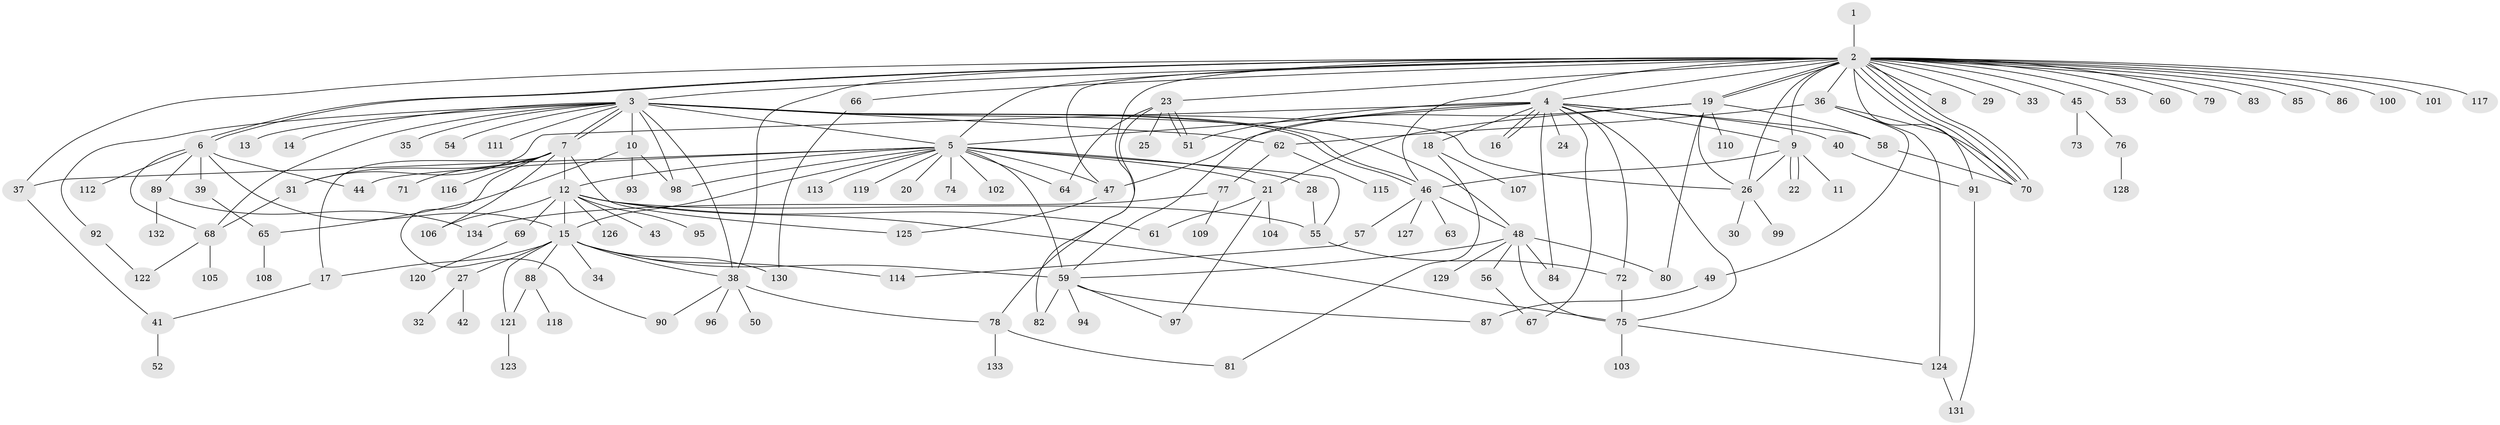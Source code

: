 // Generated by graph-tools (version 1.1) at 2025/14/03/09/25 04:14:42]
// undirected, 134 vertices, 205 edges
graph export_dot {
graph [start="1"]
  node [color=gray90,style=filled];
  1;
  2;
  3;
  4;
  5;
  6;
  7;
  8;
  9;
  10;
  11;
  12;
  13;
  14;
  15;
  16;
  17;
  18;
  19;
  20;
  21;
  22;
  23;
  24;
  25;
  26;
  27;
  28;
  29;
  30;
  31;
  32;
  33;
  34;
  35;
  36;
  37;
  38;
  39;
  40;
  41;
  42;
  43;
  44;
  45;
  46;
  47;
  48;
  49;
  50;
  51;
  52;
  53;
  54;
  55;
  56;
  57;
  58;
  59;
  60;
  61;
  62;
  63;
  64;
  65;
  66;
  67;
  68;
  69;
  70;
  71;
  72;
  73;
  74;
  75;
  76;
  77;
  78;
  79;
  80;
  81;
  82;
  83;
  84;
  85;
  86;
  87;
  88;
  89;
  90;
  91;
  92;
  93;
  94;
  95;
  96;
  97;
  98;
  99;
  100;
  101;
  102;
  103;
  104;
  105;
  106;
  107;
  108;
  109;
  110;
  111;
  112;
  113;
  114;
  115;
  116;
  117;
  118;
  119;
  120;
  121;
  122;
  123;
  124;
  125;
  126;
  127;
  128;
  129;
  130;
  131;
  132;
  133;
  134;
  1 -- 2;
  2 -- 3;
  2 -- 4;
  2 -- 5;
  2 -- 6;
  2 -- 6;
  2 -- 8;
  2 -- 9;
  2 -- 19;
  2 -- 19;
  2 -- 23;
  2 -- 26;
  2 -- 29;
  2 -- 33;
  2 -- 36;
  2 -- 37;
  2 -- 38;
  2 -- 45;
  2 -- 46;
  2 -- 47;
  2 -- 53;
  2 -- 60;
  2 -- 66;
  2 -- 70;
  2 -- 70;
  2 -- 70;
  2 -- 70;
  2 -- 79;
  2 -- 82;
  2 -- 83;
  2 -- 85;
  2 -- 86;
  2 -- 91;
  2 -- 100;
  2 -- 101;
  2 -- 117;
  3 -- 5;
  3 -- 7;
  3 -- 7;
  3 -- 10;
  3 -- 13;
  3 -- 14;
  3 -- 26;
  3 -- 35;
  3 -- 38;
  3 -- 46;
  3 -- 46;
  3 -- 48;
  3 -- 54;
  3 -- 62;
  3 -- 68;
  3 -- 92;
  3 -- 98;
  3 -- 111;
  4 -- 5;
  4 -- 9;
  4 -- 16;
  4 -- 16;
  4 -- 18;
  4 -- 24;
  4 -- 31;
  4 -- 40;
  4 -- 51;
  4 -- 58;
  4 -- 59;
  4 -- 67;
  4 -- 72;
  4 -- 75;
  4 -- 84;
  5 -- 12;
  5 -- 15;
  5 -- 20;
  5 -- 21;
  5 -- 28;
  5 -- 37;
  5 -- 44;
  5 -- 47;
  5 -- 55;
  5 -- 59;
  5 -- 64;
  5 -- 74;
  5 -- 98;
  5 -- 102;
  5 -- 113;
  5 -- 119;
  6 -- 15;
  6 -- 39;
  6 -- 44;
  6 -- 68;
  6 -- 89;
  6 -- 112;
  7 -- 12;
  7 -- 17;
  7 -- 31;
  7 -- 71;
  7 -- 90;
  7 -- 106;
  7 -- 116;
  7 -- 125;
  9 -- 11;
  9 -- 22;
  9 -- 22;
  9 -- 26;
  9 -- 46;
  10 -- 65;
  10 -- 93;
  10 -- 98;
  12 -- 15;
  12 -- 43;
  12 -- 55;
  12 -- 61;
  12 -- 69;
  12 -- 75;
  12 -- 95;
  12 -- 106;
  12 -- 126;
  15 -- 17;
  15 -- 27;
  15 -- 34;
  15 -- 38;
  15 -- 59;
  15 -- 88;
  15 -- 114;
  15 -- 121;
  15 -- 130;
  17 -- 41;
  18 -- 81;
  18 -- 107;
  19 -- 21;
  19 -- 26;
  19 -- 47;
  19 -- 58;
  19 -- 80;
  19 -- 110;
  21 -- 61;
  21 -- 97;
  21 -- 104;
  23 -- 25;
  23 -- 51;
  23 -- 51;
  23 -- 64;
  23 -- 78;
  26 -- 30;
  26 -- 99;
  27 -- 32;
  27 -- 42;
  28 -- 55;
  31 -- 68;
  36 -- 49;
  36 -- 62;
  36 -- 70;
  36 -- 124;
  37 -- 41;
  38 -- 50;
  38 -- 78;
  38 -- 90;
  38 -- 96;
  39 -- 65;
  40 -- 91;
  41 -- 52;
  45 -- 73;
  45 -- 76;
  46 -- 48;
  46 -- 57;
  46 -- 63;
  46 -- 127;
  47 -- 125;
  48 -- 56;
  48 -- 59;
  48 -- 75;
  48 -- 80;
  48 -- 84;
  48 -- 129;
  49 -- 87;
  55 -- 72;
  56 -- 67;
  57 -- 114;
  58 -- 70;
  59 -- 82;
  59 -- 87;
  59 -- 94;
  59 -- 97;
  62 -- 77;
  62 -- 115;
  65 -- 108;
  66 -- 130;
  68 -- 105;
  68 -- 122;
  69 -- 120;
  72 -- 75;
  75 -- 103;
  75 -- 124;
  76 -- 128;
  77 -- 109;
  77 -- 134;
  78 -- 81;
  78 -- 133;
  88 -- 118;
  88 -- 121;
  89 -- 132;
  89 -- 134;
  91 -- 131;
  92 -- 122;
  121 -- 123;
  124 -- 131;
}
